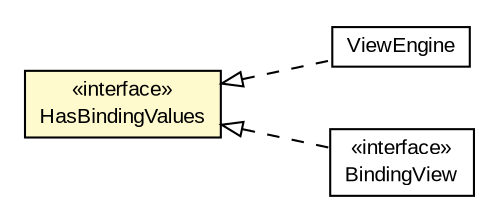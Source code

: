 #!/usr/local/bin/dot
#
# Class diagram 
# Generated by UMLGraph version R5_6-24-gf6e263 (http://www.umlgraph.org/)
#

digraph G {
	edge [fontname="arial",fontsize=10,labelfontname="arial",labelfontsize=10];
	node [fontname="arial",fontsize=10,shape=plaintext];
	nodesep=0.25;
	ranksep=0.5;
	rankdir=LR;
	// org.turbogwt.mvp.databind.client.ViewEngine
	c686 [label=<<table title="org.turbogwt.mvp.databind.client.ViewEngine" border="0" cellborder="1" cellspacing="0" cellpadding="2" port="p" href="./ViewEngine.html">
		<tr><td><table border="0" cellspacing="0" cellpadding="1">
<tr><td align="center" balign="center"> ViewEngine </td></tr>
		</table></td></tr>
		</table>>, URL="./ViewEngine.html", fontname="arial", fontcolor="black", fontsize=10.0];
	// org.turbogwt.mvp.databind.client.HasBindingValues
	c695 [label=<<table title="org.turbogwt.mvp.databind.client.HasBindingValues" border="0" cellborder="1" cellspacing="0" cellpadding="2" port="p" bgcolor="lemonChiffon" href="./HasBindingValues.html">
		<tr><td><table border="0" cellspacing="0" cellpadding="1">
<tr><td align="center" balign="center"> &#171;interface&#187; </td></tr>
<tr><td align="center" balign="center"> HasBindingValues </td></tr>
		</table></td></tr>
		</table>>, URL="./HasBindingValues.html", fontname="arial", fontcolor="black", fontsize=10.0];
	// org.turbogwt.mvp.databind.client.BindingView
	c698 [label=<<table title="org.turbogwt.mvp.databind.client.BindingView" border="0" cellborder="1" cellspacing="0" cellpadding="2" port="p" href="./BindingView.html">
		<tr><td><table border="0" cellspacing="0" cellpadding="1">
<tr><td align="center" balign="center"> &#171;interface&#187; </td></tr>
<tr><td align="center" balign="center"> BindingView </td></tr>
		</table></td></tr>
		</table>>, URL="./BindingView.html", fontname="arial", fontcolor="black", fontsize=10.0];
	//org.turbogwt.mvp.databind.client.ViewEngine implements org.turbogwt.mvp.databind.client.HasBindingValues
	c695:p -> c686:p [dir=back,arrowtail=empty,style=dashed];
	//org.turbogwt.mvp.databind.client.BindingView implements org.turbogwt.mvp.databind.client.HasBindingValues
	c695:p -> c698:p [dir=back,arrowtail=empty,style=dashed];
}


